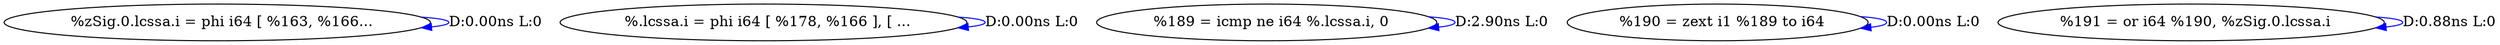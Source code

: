 digraph {
Node0x3867db0[label="  %zSig.0.lcssa.i = phi i64 [ %163, %166..."];
Node0x3867db0 -> Node0x3867db0[label="D:0.00ns L:0",color=blue];
Node0x3867e90[label="  %.lcssa.i = phi i64 [ %178, %166 ], [ ..."];
Node0x3867e90 -> Node0x3867e90[label="D:0.00ns L:0",color=blue];
Node0x3867f70[label="  %189 = icmp ne i64 %.lcssa.i, 0"];
Node0x3867f70 -> Node0x3867f70[label="D:2.90ns L:0",color=blue];
Node0x3868050[label="  %190 = zext i1 %189 to i64"];
Node0x3868050 -> Node0x3868050[label="D:0.00ns L:0",color=blue];
Node0x3868130[label="  %191 = or i64 %190, %zSig.0.lcssa.i"];
Node0x3868130 -> Node0x3868130[label="D:0.88ns L:0",color=blue];
}
